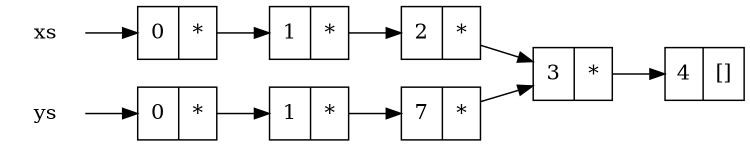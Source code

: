 digraph {
  graph [rankdir = LR]; // 横向き
  graph [size="5,0 8.0"]	

  xs0 [shape = plaintext, label = "xs"]
  xs1 [shape = record, label = "{0|*}"]
  xs2 [shape = record, label = "{1|*}"]
  xs3 [shape = record, label = "{2|*}"]
  xs4 [shape = record, label = "{3|*}"]
  xs5 [shape = record, label = "{4|[]}"]
  
  xs0:cdr -> xs1:car;  
  xs1:cdr -> xs2:car;  
  xs2:cdr -> xs3:car;  
  xs3:cdr -> xs4:car;  
  xs4:cdr -> xs5:car;  

  ys0 [shape = plaintext, label = "ys"]
  ys1 [shape = record, label = "{0|*}"]
  ys2 [shape = record, label = "{1|*}"]
  ys3 [shape = record, label = "{7|*}"]
  
  ys0:cdr -> ys1:car;  
  ys1:cdr -> ys2:car;  
  ys2:cdr -> ys3:car;  
  ys3:cdr -> xs4:car;  

}
